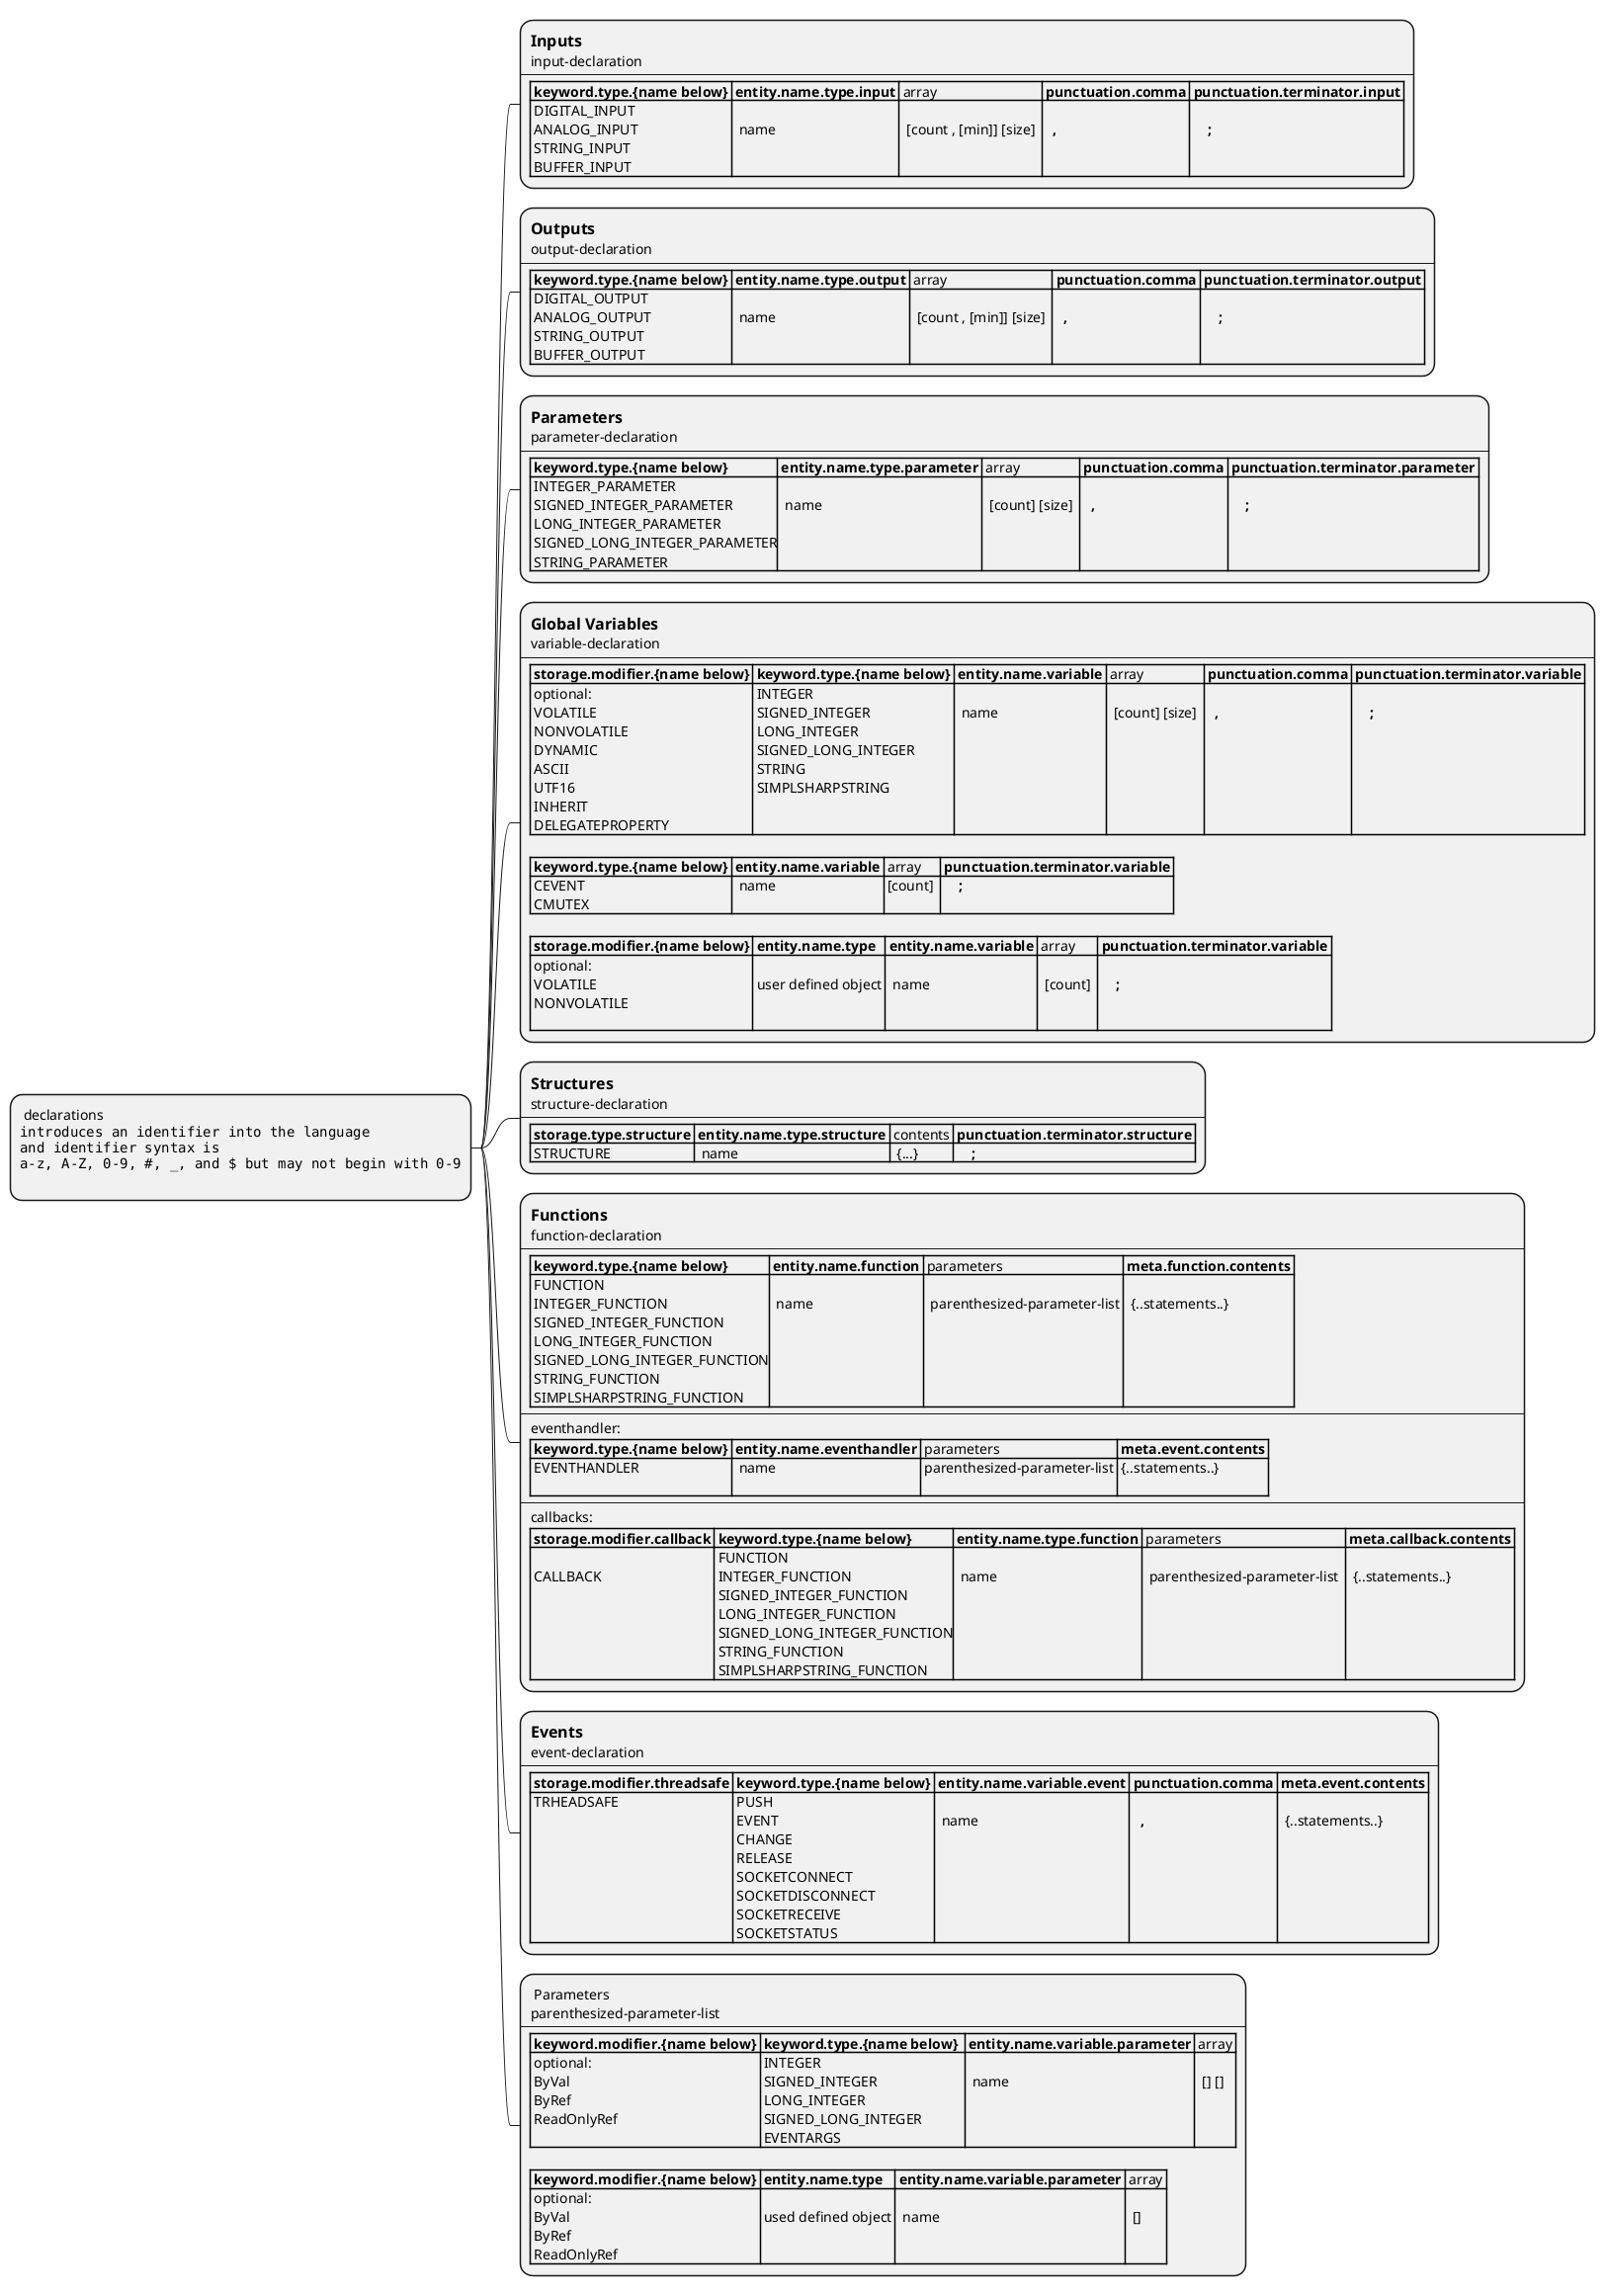 @startmindmap
*: declarations
<code>
introduces an identifier into the language
and identifier syntax is
a-z, A-Z, 0-9, #, _, and $ but may not begin with 0-9
</code>
;

**:== Inputs
input-declaration
----
|= keyword.type.{name below} |= entity.name.type.input | array |= punctuation.comma |= punctuation.terminator.input |
| DIGITAL_INPUT\n ANALOG_INPUT\n STRING_INPUT\n BUFFER_INPUT |  \n  name  | \n  [count , [min]] [size]  |= \n   , |=  \n     ; |;
**:== Outputs
output-declaration
----
|= keyword.type.{name below} |= entity.name.type.output | array |= punctuation.comma |= punctuation.terminator.output |
| DIGITAL_OUTPUT\n ANALOG_OUTPUT\n STRING_OUTPUT\n BUFFER_OUTPUT |  \n  name | \n  [count , [min]] [size]  |= \n   , |=  \n     ; |;

**:== Parameters
parameter-declaration
----
|= keyword.type.{name below} |= entity.name.type.parameter | array |= punctuation.comma |= punctuation.terminator.parameter |
| INTEGER_PARAMETER\n SIGNED_INTEGER_PARAMETER\n LONG_INTEGER_PARAMETER\n SIGNED_LONG_INTEGER_PARAMETER\n STRING_PARAMETER  |  \n  name | \n  [count] [size]  |= \n   ,|=  \n     ; |;

**:== Global Variables
variable-declaration
----
|= storage.modifier.{name below} |= keyword.type.{name below} |= entity.name.variable | array |= punctuation.comma |= punctuation.terminator.variable |
| optional:\n VOLATILE\n NONVOLATILE\n DYNAMIC \n ASCII\n UTF16\n INHERIT\n DELEGATEPROPERTY | INTEGER\n SIGNED_INTEGER\n LONG_INTEGER\n SIGNED_LONG_INTEGER\n STRING\n SIMPLSHARPSTRING|  \n  name | \n  [count] [size]  |= \n   ,|=  \n     ; |

|= keyword.type.{name below} |= entity.name.variable | array |= punctuation.terminator.variable |
| CEVENT\n CMUTEX |  name  | [count]  |=     ; |

|= storage.modifier.{name below} |= entity.name.type |= entity.name.variable | array |= punctuation.terminator.variable |
| optional:\n VOLATILE\n NONVOLATILE\n | \n user defined object |  \n  name | \n  [count]  |=  \n     ; |;



**:== Structures
structure-declaration
----
|= storage.type.structure |= entity.name.type.structure | contents |= punctuation.terminator.structure |
| STRUCTURE |  name  |  {...} |=     ; |;

**:== Functions
function-declaration
----
|= keyword.type.{name below} |= entity.name.function | parameters |= meta.function.contents |
| FUNCTION\n INTEGER_FUNCTION\n SIGNED_INTEGER_FUNCTION\n LONG_INTEGER_FUNCTION\n SIGNED_LONG_INTEGER_FUNCTION\n STRING_FUNCTION \n SIMPLSHARPSTRING_FUNCTION  |  \n  name | \n  parenthesized-parameter-list | \n  {..statements..}  |
----
eventhandler:
|= keyword.type.{name below} |= entity.name.eventhandler | parameters |= meta.event.contents |
| EVENTHANDLER\n   |  name | parenthesized-parameter-list | {..statements..}  |
----
callbacks:
|= storage.modifier.callback |= keyword.type.{name below} |= entity.name.type.function | parameters |= meta.callback.contents |
| \n CALLBACK  | FUNCTION\n INTEGER_FUNCTION\n SIGNED_INTEGER_FUNCTION\n LONG_INTEGER_FUNCTION\n SIGNED_LONG_INTEGER_FUNCTION\n STRING_FUNCTION \n SIMPLSHARPSTRING_FUNCTION | \n  name | \n  parenthesized-parameter-list  | \n  {..statements..}  |;

**:== Events
event-declaration
----
|= storage.modifier.threadsafe |= keyword.type.{name below} |= entity.name.variable.event |= punctuation.comma |= meta.event.contents |
| TRHEADSAFE | PUSH\n EVENT\n CHANGE\n RELEASE\n SOCKETCONNECT\n SOCKETDISCONNECT \n SOCKETRECEIVE \n SOCKETSTATUS  |  \n  name |= \n   ,| \n  {..statements..}  |;



**: Parameters
parenthesized-parameter-list
----
|= keyword.modifier.{name below} |= keyword.type.{name below}  |= entity.name.variable.parameter | array |
| optional:\n ByVal\n ByRef\n ReadOnlyRef | INTEGER\n SIGNED_INTEGER\n LONG_INTEGER\n SIGNED_LONG_INTEGER\n EVENTARGS |  \n  name | \n  [] []  |

|= keyword.modifier.{name below} |= entity.name.type |= entity.name.variable.parameter | array |
| optional:\n ByVal\n ByRef\n ReadOnlyRef | \n used defined object |  \n  name | \n  []  |;

@endmindmap